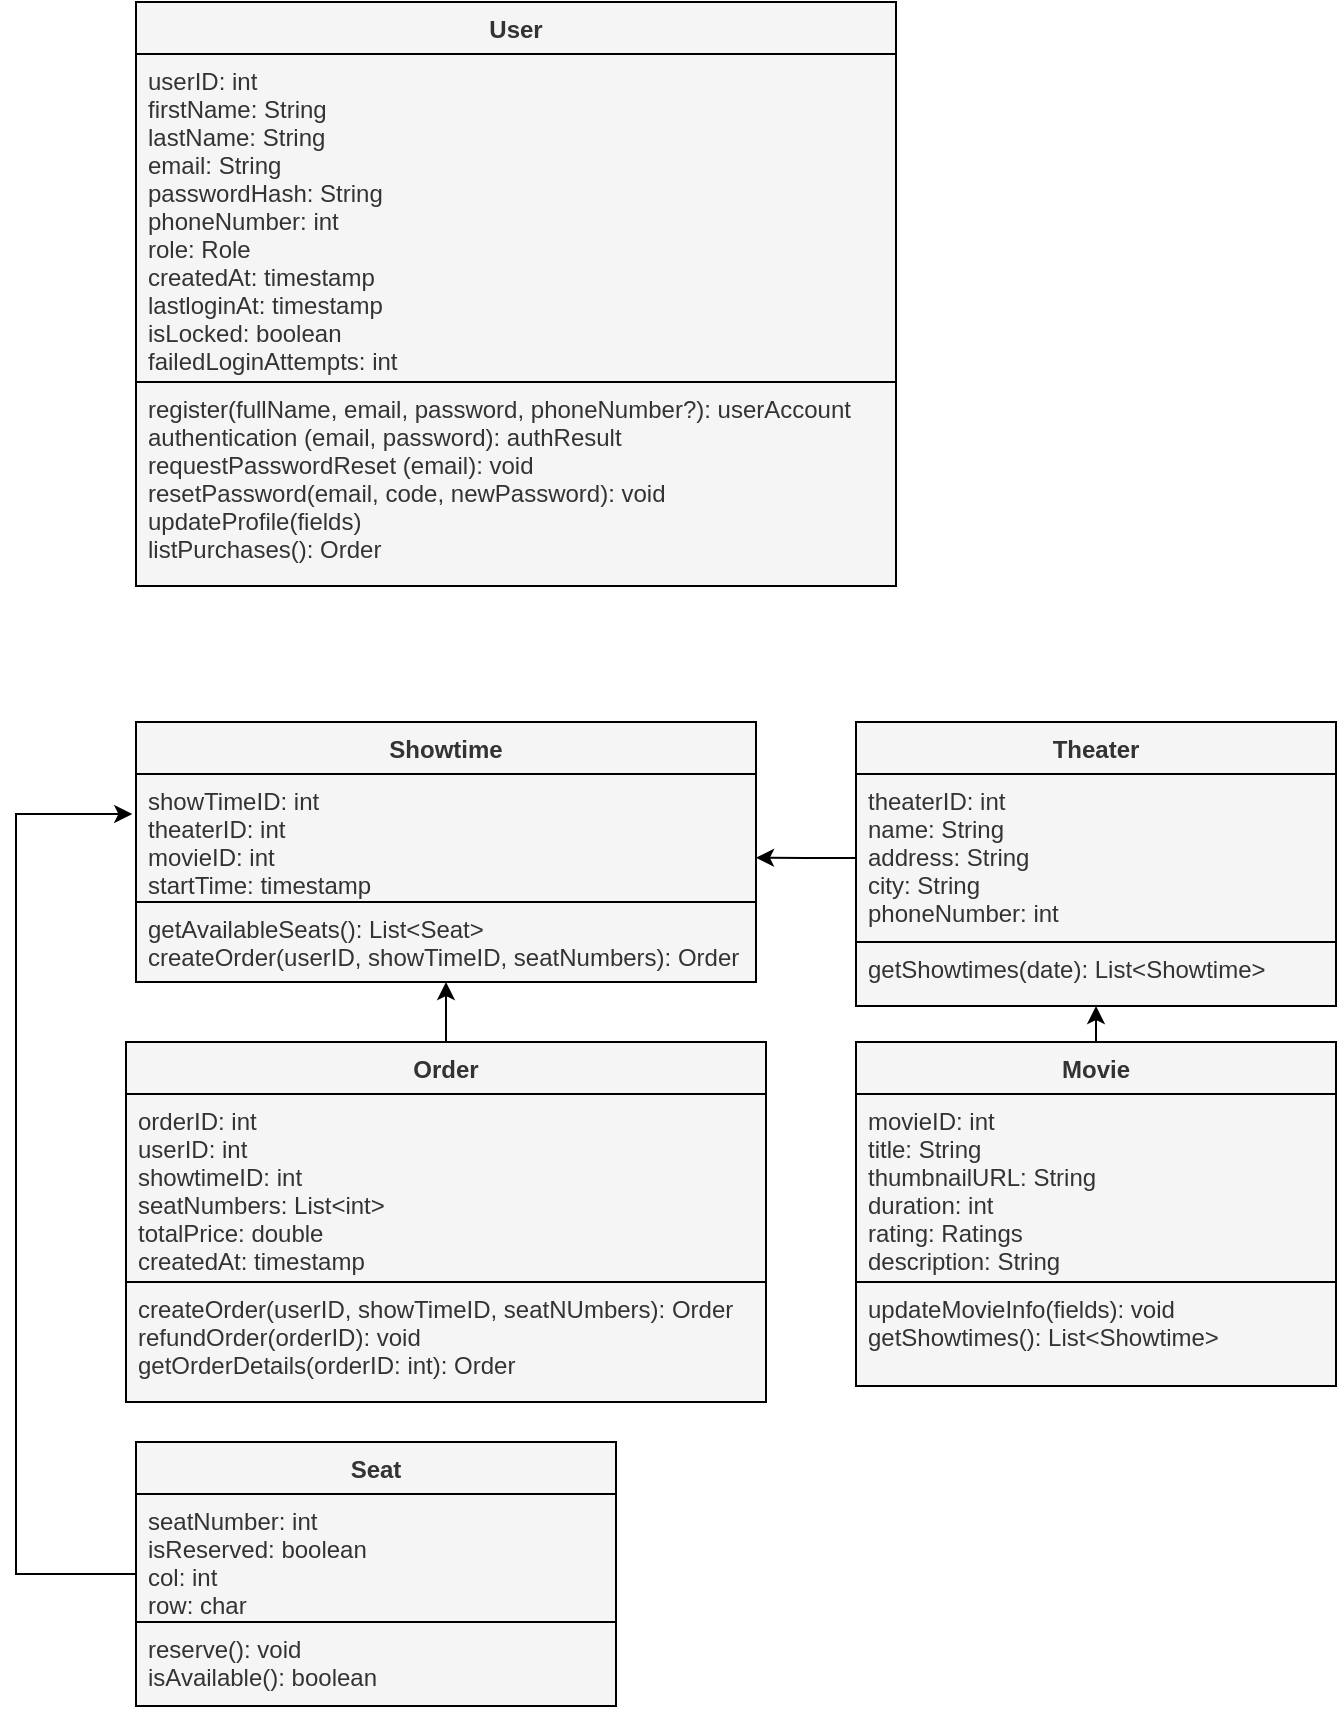<mxfile version="28.2.5">
  <diagram name="Page-1" id="fMaSscY4kq3aZ02OvSNi">
    <mxGraphModel dx="2528" dy="914" grid="1" gridSize="10" guides="1" tooltips="1" connect="1" arrows="1" fold="1" page="1" pageScale="1" pageWidth="850" pageHeight="1100" math="0" shadow="0">
      <root>
        <mxCell id="0" />
        <mxCell id="1" parent="0" />
        <mxCell id="2h8ToKknrDuE8-5VlQ9p-1" value="User" style="swimlane;fontStyle=1;align=center;verticalAlign=top;childLayout=stackLayout;horizontal=1;startSize=26;horizontalStack=0;resizeParent=1;resizeParentMax=0;resizeLast=0;collapsible=1;marginBottom=0;fillColor=#f5f5f5;fontColor=#333333;strokeColor=light-dark(#000000,#000000);" parent="1" vertex="1">
          <mxGeometry y="120" width="380" height="292" as="geometry" />
        </mxCell>
        <mxCell id="2h8ToKknrDuE8-5VlQ9p-2" value="userID: int&#xa;firstName: String&#xa;lastName: String&#xa;email: String&#xa;passwordHash: String&#xa;phoneNumber: int&#xa;role: Role&#xa;createdAt: timestamp&#xa;lastloginAt: timestamp&#xa;isLocked: boolean&#xa;failedLoginAttempts: int" style="text;align=left;verticalAlign=top;spacingLeft=4;spacingRight=4;overflow=hidden;rotatable=0;points=[[0,0.5],[1,0.5]];portConstraint=eastwest;fillColor=#f5f5f5;fontColor=#333333;strokeColor=light-dark(#000000,#000000);" parent="2h8ToKknrDuE8-5VlQ9p-1" vertex="1">
          <mxGeometry y="26" width="380" height="164" as="geometry" />
        </mxCell>
        <mxCell id="2h8ToKknrDuE8-5VlQ9p-4" value="register(fullName, email, password, phoneNumber?): userAccount&#xa;authentication (email, password): authResult&#xa;requestPasswordReset (email): void&#xa;resetPassword(email, code, newPassword): void&#xa;updateProfile(fields)&#xa;listPurchases(): Order" style="text;align=left;verticalAlign=top;spacingLeft=4;spacingRight=4;overflow=hidden;rotatable=0;points=[[0,0.5],[1,0.5]];portConstraint=eastwest;fillColor=#f5f5f5;fontColor=#333333;strokeColor=light-dark(#000000,#000000);" parent="2h8ToKknrDuE8-5VlQ9p-1" vertex="1">
          <mxGeometry y="190" width="380" height="102" as="geometry" />
        </mxCell>
        <mxCell id="Ajs2Fu-vyVHVPmTQkitr-20" value="" style="edgeStyle=orthogonalEdgeStyle;rounded=0;orthogonalLoop=1;jettySize=auto;html=1;strokeColor=light-dark(#000000,#000000);" edge="1" parent="1" source="2h8ToKknrDuE8-5VlQ9p-5" target="2h8ToKknrDuE8-5VlQ9p-12">
          <mxGeometry relative="1" as="geometry">
            <Array as="points">
              <mxPoint x="480" y="620" />
              <mxPoint x="480" y="620" />
            </Array>
          </mxGeometry>
        </mxCell>
        <mxCell id="2h8ToKknrDuE8-5VlQ9p-5" value="Movie" style="swimlane;fontStyle=1;align=center;verticalAlign=top;childLayout=stackLayout;horizontal=1;startSize=26;horizontalStack=0;resizeParent=1;resizeParentMax=0;resizeLast=0;collapsible=1;marginBottom=0;fillColor=#f5f5f5;fontColor=#333333;strokeColor=light-dark(#000000,#000000);" parent="1" vertex="1">
          <mxGeometry x="360" y="640" width="240" height="172" as="geometry" />
        </mxCell>
        <mxCell id="2h8ToKknrDuE8-5VlQ9p-6" value="movieID: int&#xa;title: String&#xa;thumbnailURL: String&#xa;duration: int&#xa;rating: Ratings&#xa;description: String" style="text;align=left;verticalAlign=top;spacingLeft=4;spacingRight=4;overflow=hidden;rotatable=0;points=[[0,0.5],[1,0.5]];portConstraint=eastwest;fillColor=#f5f5f5;fontColor=#333333;strokeColor=light-dark(#000000,#000000);" parent="2h8ToKknrDuE8-5VlQ9p-5" vertex="1">
          <mxGeometry y="26" width="240" height="94" as="geometry" />
        </mxCell>
        <mxCell id="2h8ToKknrDuE8-5VlQ9p-8" value="updateMovieInfo(fields): void&#xa;getShowtimes(): List&lt;Showtime&gt;" style="text;align=left;verticalAlign=top;spacingLeft=4;spacingRight=4;overflow=hidden;rotatable=0;points=[[0,0.5],[1,0.5]];portConstraint=eastwest;fillColor=#f5f5f5;fontColor=#333333;strokeColor=light-dark(#000000,#000000);" parent="2h8ToKknrDuE8-5VlQ9p-5" vertex="1">
          <mxGeometry y="120" width="240" height="52" as="geometry" />
        </mxCell>
        <mxCell id="2h8ToKknrDuE8-5VlQ9p-9" value="Theater" style="swimlane;fontStyle=1;align=center;verticalAlign=top;childLayout=stackLayout;horizontal=1;startSize=26;horizontalStack=0;resizeParent=1;resizeParentMax=0;resizeLast=0;collapsible=1;marginBottom=0;fillColor=#f5f5f5;fontColor=#333333;strokeColor=light-dark(#000000,#000000);" parent="1" vertex="1">
          <mxGeometry x="360" y="480" width="240" height="142" as="geometry" />
        </mxCell>
        <mxCell id="2h8ToKknrDuE8-5VlQ9p-10" value="theaterID: int&#xa;name: String&#xa;address: String&#xa;city: String&#xa;phoneNumber: int&#xa;" style="text;align=left;verticalAlign=top;spacingLeft=4;spacingRight=4;overflow=hidden;rotatable=0;points=[[0,0.5],[1,0.5]];portConstraint=eastwest;fillColor=#f5f5f5;fontColor=#333333;strokeColor=light-dark(#000000,#000000);" parent="2h8ToKknrDuE8-5VlQ9p-9" vertex="1">
          <mxGeometry y="26" width="240" height="84" as="geometry" />
        </mxCell>
        <mxCell id="2h8ToKknrDuE8-5VlQ9p-12" value="getShowtimes(date): List&lt;Showtime&gt;" style="text;align=left;verticalAlign=top;spacingLeft=4;spacingRight=4;overflow=hidden;rotatable=0;points=[[0,0.5],[1,0.5]];portConstraint=eastwest;fillColor=#f5f5f5;fontColor=#333333;strokeColor=light-dark(#000000,#000000);" parent="2h8ToKknrDuE8-5VlQ9p-9" vertex="1">
          <mxGeometry y="110" width="240" height="32" as="geometry" />
        </mxCell>
        <mxCell id="Ajs2Fu-vyVHVPmTQkitr-18" style="edgeStyle=orthogonalEdgeStyle;rounded=0;orthogonalLoop=1;jettySize=auto;html=1;entryX=-0.006;entryY=0.313;entryDx=0;entryDy=0;entryPerimeter=0;strokeColor=light-dark(#000000,#000000);" edge="1" parent="1" source="2h8ToKknrDuE8-5VlQ9p-13" target="2h8ToKknrDuE8-5VlQ9p-18">
          <mxGeometry relative="1" as="geometry">
            <mxPoint x="-40" y="520" as="targetPoint" />
            <Array as="points">
              <mxPoint x="-60" y="906" />
              <mxPoint x="-60" y="526" />
            </Array>
          </mxGeometry>
        </mxCell>
        <mxCell id="2h8ToKknrDuE8-5VlQ9p-13" value="Seat" style="swimlane;fontStyle=1;align=center;verticalAlign=top;childLayout=stackLayout;horizontal=1;startSize=26;horizontalStack=0;resizeParent=1;resizeParentMax=0;resizeLast=0;collapsible=1;marginBottom=0;fillColor=#f5f5f5;fontColor=#333333;strokeColor=light-dark(#000000,#000000);" parent="1" vertex="1">
          <mxGeometry y="840" width="240" height="132" as="geometry" />
        </mxCell>
        <mxCell id="2h8ToKknrDuE8-5VlQ9p-14" value="seatNumber: int&#xa;isReserved: boolean&#xa;col: int&#xa;row: char&#xa;&#xa;&#xa;" style="text;align=left;verticalAlign=top;spacingLeft=4;spacingRight=4;overflow=hidden;rotatable=0;points=[[0,0.5],[1,0.5]];portConstraint=eastwest;fillColor=#f5f5f5;fontColor=#333333;strokeColor=light-dark(#000000,#000000);" parent="2h8ToKknrDuE8-5VlQ9p-13" vertex="1">
          <mxGeometry y="26" width="240" height="64" as="geometry" />
        </mxCell>
        <mxCell id="2h8ToKknrDuE8-5VlQ9p-16" value="reserve(): void&#xa;isAvailable(): boolean&#xa;" style="text;align=left;verticalAlign=top;spacingLeft=4;spacingRight=4;overflow=hidden;rotatable=0;points=[[0,0.5],[1,0.5]];portConstraint=eastwest;fillColor=#f5f5f5;fontColor=#333333;strokeColor=light-dark(#000000,#000000);" parent="2h8ToKknrDuE8-5VlQ9p-13" vertex="1">
          <mxGeometry y="90" width="240" height="42" as="geometry" />
        </mxCell>
        <mxCell id="2h8ToKknrDuE8-5VlQ9p-17" value="Showtime" style="swimlane;fontStyle=1;align=center;verticalAlign=top;childLayout=stackLayout;horizontal=1;startSize=26;horizontalStack=0;resizeParent=1;resizeParentMax=0;resizeLast=0;collapsible=1;marginBottom=0;fillColor=#f5f5f5;fontColor=#333333;strokeColor=light-dark(#000000,#000000);" parent="1" vertex="1">
          <mxGeometry y="480" width="310" height="130" as="geometry" />
        </mxCell>
        <mxCell id="2h8ToKknrDuE8-5VlQ9p-18" value="showTimeID: int&#xa;theaterID: int&#xa;movieID: int&#xa;startTime: timestamp" style="text;align=left;verticalAlign=top;spacingLeft=4;spacingRight=4;overflow=hidden;rotatable=0;points=[[0,0.5],[1,0.5]];portConstraint=eastwest;fillColor=#f5f5f5;fontColor=#333333;strokeColor=light-dark(#000000,#000000);" parent="2h8ToKknrDuE8-5VlQ9p-17" vertex="1">
          <mxGeometry y="26" width="310" height="64" as="geometry" />
        </mxCell>
        <mxCell id="2h8ToKknrDuE8-5VlQ9p-20" value="getAvailableSeats(): List&lt;Seat&gt;&#xa;createOrder(userID, showTimeID, seatNumbers): Order" style="text;align=left;verticalAlign=top;spacingLeft=4;spacingRight=4;overflow=hidden;rotatable=0;points=[[0,0.5],[1,0.5]];portConstraint=eastwest;fillColor=#f5f5f5;fontColor=#333333;strokeColor=light-dark(#000000,#000000);" parent="2h8ToKknrDuE8-5VlQ9p-17" vertex="1">
          <mxGeometry y="90" width="310" height="40" as="geometry" />
        </mxCell>
        <mxCell id="Ajs2Fu-vyVHVPmTQkitr-12" value="" style="edgeStyle=orthogonalEdgeStyle;rounded=0;orthogonalLoop=1;jettySize=auto;html=1;entryX=1;entryY=0.654;entryDx=0;entryDy=0;entryPerimeter=0;fillColor=#f5f5f5;strokeColor=light-dark(#000000,#000000);" edge="1" parent="1" source="2h8ToKknrDuE8-5VlQ9p-10" target="2h8ToKknrDuE8-5VlQ9p-18">
          <mxGeometry relative="1" as="geometry">
            <Array as="points" />
          </mxGeometry>
        </mxCell>
        <mxCell id="Ajs2Fu-vyVHVPmTQkitr-19" value="" style="edgeStyle=orthogonalEdgeStyle;rounded=0;orthogonalLoop=1;jettySize=auto;html=1;strokeColor=light-dark(#000000,#000000);" edge="1" parent="1" source="Ajs2Fu-vyVHVPmTQkitr-13" target="2h8ToKknrDuE8-5VlQ9p-20">
          <mxGeometry relative="1" as="geometry">
            <Array as="points">
              <mxPoint x="155" y="620" />
              <mxPoint x="155" y="620" />
            </Array>
          </mxGeometry>
        </mxCell>
        <mxCell id="Ajs2Fu-vyVHVPmTQkitr-13" value="Order" style="swimlane;fontStyle=1;align=center;verticalAlign=top;childLayout=stackLayout;horizontal=1;startSize=26;horizontalStack=0;resizeParent=1;resizeParentMax=0;resizeLast=0;collapsible=1;marginBottom=0;fillColor=#f5f5f5;fontColor=#333333;strokeColor=light-dark(#000000,#000000);" vertex="1" parent="1">
          <mxGeometry x="-5" y="640" width="320" height="180" as="geometry" />
        </mxCell>
        <mxCell id="Ajs2Fu-vyVHVPmTQkitr-14" value="orderID: int&#xa;userID: int&#xa;showtimeID: int&#xa;seatNumbers: List&lt;int&gt;&#xa;totalPrice: double&#xa;createdAt: timestamp&#xa;" style="text;align=left;verticalAlign=top;spacingLeft=4;spacingRight=4;overflow=hidden;rotatable=0;points=[[0,0.5],[1,0.5]];portConstraint=eastwest;fillColor=#f5f5f5;fontColor=#333333;strokeColor=light-dark(#000000,#000000);" vertex="1" parent="Ajs2Fu-vyVHVPmTQkitr-13">
          <mxGeometry y="26" width="320" height="94" as="geometry" />
        </mxCell>
        <mxCell id="Ajs2Fu-vyVHVPmTQkitr-15" value="createOrder(userID, showTimeID, seatNUmbers): Order&#xa;refundOrder(orderID): void&#xa;getOrderDetails(orderID: int): Order&#xa;" style="text;align=left;verticalAlign=top;spacingLeft=4;spacingRight=4;overflow=hidden;rotatable=0;points=[[0,0.5],[1,0.5]];portConstraint=eastwest;fillColor=#f5f5f5;fontColor=#333333;strokeColor=light-dark(#000000,#000000);" vertex="1" parent="Ajs2Fu-vyVHVPmTQkitr-13">
          <mxGeometry y="120" width="320" height="60" as="geometry" />
        </mxCell>
      </root>
    </mxGraphModel>
  </diagram>
</mxfile>
